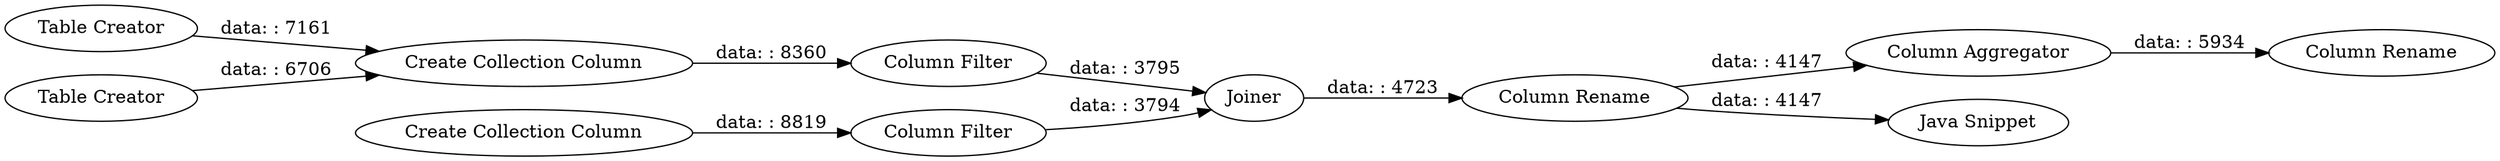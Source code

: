 digraph {
	"-3660353629144292542_106" [label="Table Creator"]
	"-982596873266529238_111" [label="Column Filter"]
	"-982596873266529238_109" [label="Create Collection Column"]
	"-982596873266529238_112" [label=Joiner]
	"-3660353629144292542_132" [label="Column Rename"]
	"-982596873266529238_108" [label="Create Collection Column"]
	"-3660353629144292542_107" [label="Table Creator"]
	"-3660353629144292542_129" [label="Column Aggregator"]
	"-3660353629144292542_113" [label="Column Rename"]
	"-982596873266529238_110" [label="Column Filter"]
	"-3660353629144292542_135" [label="Java Snippet"]
	"-982596873266529238_108" -> "-982596873266529238_110" [label="data: : 8819"]
	"-3660353629144292542_107" -> "-982596873266529238_109" [label="data: : 6706"]
	"-3660353629144292542_113" -> "-3660353629144292542_135" [label="data: : 4147"]
	"-3660353629144292542_106" -> "-982596873266529238_109" [label="data: : 7161"]
	"-3660353629144292542_113" -> "-3660353629144292542_129" [label="data: : 4147"]
	"-982596873266529238_109" -> "-982596873266529238_111" [label="data: : 8360"]
	"-982596873266529238_110" -> "-982596873266529238_112" [label="data: : 3794"]
	"-982596873266529238_111" -> "-982596873266529238_112" [label="data: : 3795"]
	"-982596873266529238_112" -> "-3660353629144292542_113" [label="data: : 4723"]
	"-3660353629144292542_129" -> "-3660353629144292542_132" [label="data: : 5934"]
	rankdir=LR
}
